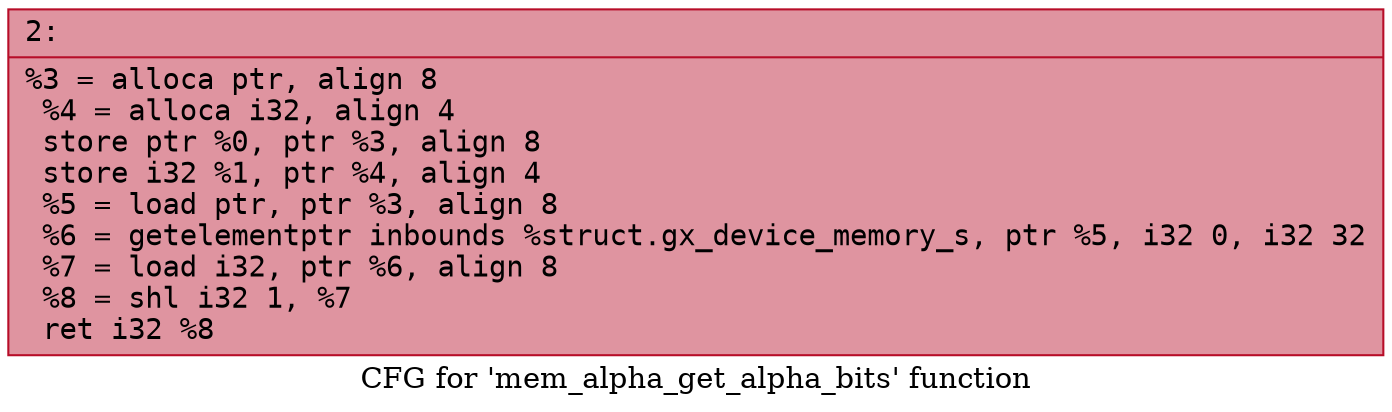 digraph "CFG for 'mem_alpha_get_alpha_bits' function" {
	label="CFG for 'mem_alpha_get_alpha_bits' function";

	Node0x600002aea850 [shape=record,color="#b70d28ff", style=filled, fillcolor="#b70d2870" fontname="Courier",label="{2:\l|  %3 = alloca ptr, align 8\l  %4 = alloca i32, align 4\l  store ptr %0, ptr %3, align 8\l  store i32 %1, ptr %4, align 4\l  %5 = load ptr, ptr %3, align 8\l  %6 = getelementptr inbounds %struct.gx_device_memory_s, ptr %5, i32 0, i32 32\l  %7 = load i32, ptr %6, align 8\l  %8 = shl i32 1, %7\l  ret i32 %8\l}"];
}
